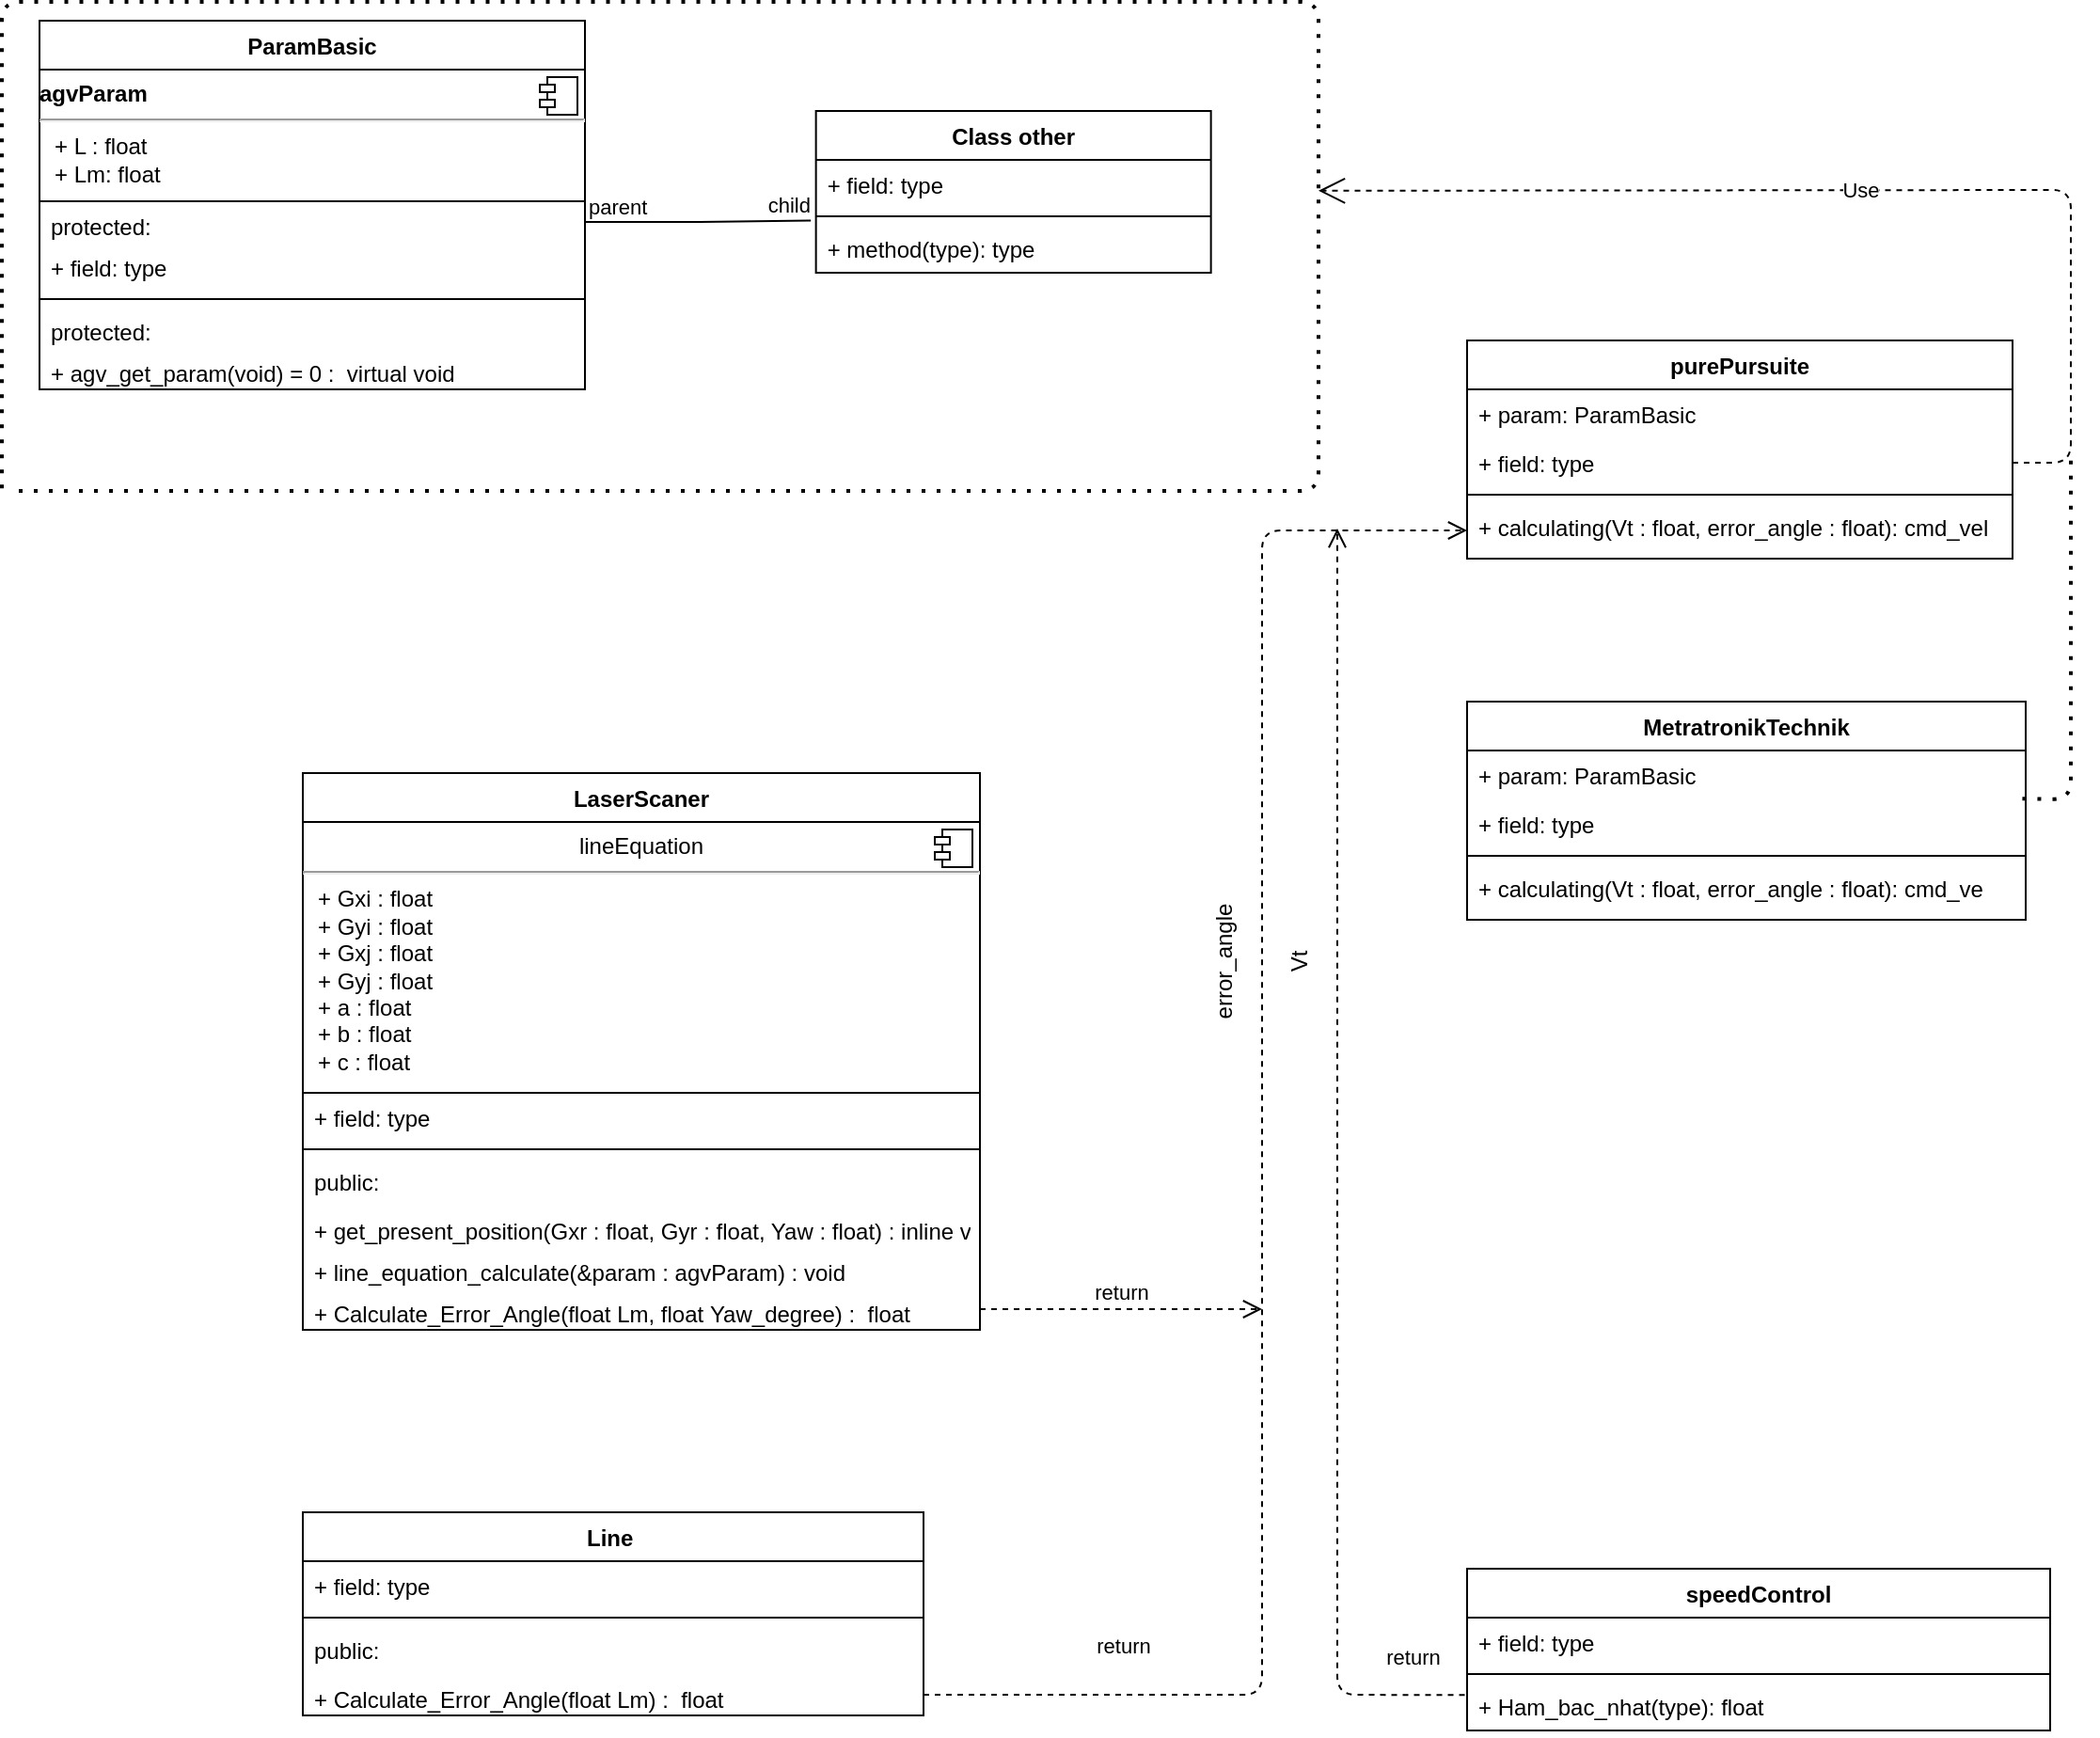 <mxfile version="14.5.1" type="github">
  <diagram id="C5RBs43oDa-KdzZeNtuy" name="Page-1">
    <mxGraphModel dx="1621" dy="927" grid="1" gridSize="10" guides="1" tooltips="1" connect="1" arrows="1" fold="1" page="1" pageScale="1" pageWidth="827" pageHeight="1169" math="0" shadow="0">
      <root>
        <mxCell id="WIyWlLk6GJQsqaUBKTNV-0" />
        <mxCell id="WIyWlLk6GJQsqaUBKTNV-1" parent="WIyWlLk6GJQsqaUBKTNV-0" />
        <mxCell id="Y1bEe3JNFUrRnQP0JQ0u-8" value="ParamBasic" style="swimlane;fontStyle=1;align=center;verticalAlign=top;childLayout=stackLayout;horizontal=1;startSize=26;horizontalStack=0;resizeParent=1;resizeParentMax=0;resizeLast=0;collapsible=1;marginBottom=0;" parent="WIyWlLk6GJQsqaUBKTNV-1" vertex="1">
          <mxGeometry x="40" y="30" width="290" height="196" as="geometry">
            <mxRectangle x="310" y="380" width="150" height="26" as="alternateBounds" />
          </mxGeometry>
        </mxCell>
        <mxCell id="Y1bEe3JNFUrRnQP0JQ0u-21" value="&lt;p style=&quot;margin: 6px 0px 0px&quot;&gt;&lt;b&gt;agvParam&lt;/b&gt;&lt;/p&gt;&lt;hr&gt;&lt;p style=&quot;margin: 0px ; margin-left: 8px&quot;&gt;+ L : float&lt;br&gt;+ Lm: float&lt;/p&gt;" style="align=left;overflow=fill;html=1;dropTarget=0;" parent="Y1bEe3JNFUrRnQP0JQ0u-8" vertex="1">
          <mxGeometry y="26" width="290" height="70" as="geometry" />
        </mxCell>
        <mxCell id="Y1bEe3JNFUrRnQP0JQ0u-22" value="" style="shape=component;jettyWidth=8;jettyHeight=4;" parent="Y1bEe3JNFUrRnQP0JQ0u-21" vertex="1">
          <mxGeometry x="1" width="20" height="20" relative="1" as="geometry">
            <mxPoint x="-24" y="4" as="offset" />
          </mxGeometry>
        </mxCell>
        <mxCell id="Y1bEe3JNFUrRnQP0JQ0u-19" value="protected:" style="text;strokeColor=none;fillColor=none;align=left;verticalAlign=top;spacingLeft=4;spacingRight=4;overflow=hidden;rotatable=0;points=[[0,0.5],[1,0.5]];portConstraint=eastwest;fontStyle=0" parent="Y1bEe3JNFUrRnQP0JQ0u-8" vertex="1">
          <mxGeometry y="96" width="290" height="22" as="geometry" />
        </mxCell>
        <mxCell id="Y1bEe3JNFUrRnQP0JQ0u-64" value="+ field: type" style="text;strokeColor=none;fillColor=none;align=left;verticalAlign=top;spacingLeft=4;spacingRight=4;overflow=hidden;rotatable=0;points=[[0,0.5],[1,0.5]];portConstraint=eastwest;" parent="Y1bEe3JNFUrRnQP0JQ0u-8" vertex="1">
          <mxGeometry y="118" width="290" height="26" as="geometry" />
        </mxCell>
        <mxCell id="Y1bEe3JNFUrRnQP0JQ0u-10" value="" style="line;strokeWidth=1;fillColor=none;align=left;verticalAlign=middle;spacingTop=-1;spacingLeft=3;spacingRight=3;rotatable=0;labelPosition=right;points=[];portConstraint=eastwest;" parent="Y1bEe3JNFUrRnQP0JQ0u-8" vertex="1">
          <mxGeometry y="144" width="290" height="8" as="geometry" />
        </mxCell>
        <mxCell id="Y1bEe3JNFUrRnQP0JQ0u-20" value="protected:&#xa;&#xa;" style="text;strokeColor=none;fillColor=none;align=left;verticalAlign=top;spacingLeft=4;spacingRight=4;overflow=hidden;rotatable=0;points=[[0,0.5],[1,0.5]];portConstraint=eastwest;fontStyle=0" parent="Y1bEe3JNFUrRnQP0JQ0u-8" vertex="1">
          <mxGeometry y="152" width="290" height="22" as="geometry" />
        </mxCell>
        <mxCell id="Y1bEe3JNFUrRnQP0JQ0u-41" value="+ agv_get_param(void) = 0 :  virtual void" style="text;strokeColor=none;fillColor=none;align=left;verticalAlign=top;spacingLeft=4;spacingRight=4;overflow=hidden;rotatable=0;points=[[0,0.5],[1,0.5]];portConstraint=eastwest;fontStyle=0" parent="Y1bEe3JNFUrRnQP0JQ0u-8" vertex="1">
          <mxGeometry y="174" width="290" height="22" as="geometry" />
        </mxCell>
        <mxCell id="Y1bEe3JNFUrRnQP0JQ0u-30" value="MetratronikTechnik" style="swimlane;fontStyle=1;align=center;verticalAlign=top;childLayout=stackLayout;horizontal=1;startSize=26;horizontalStack=0;resizeParent=1;resizeParentMax=0;resizeLast=0;collapsible=1;marginBottom=0;" parent="WIyWlLk6GJQsqaUBKTNV-1" vertex="1">
          <mxGeometry x="799" y="392" width="297" height="116" as="geometry" />
        </mxCell>
        <mxCell id="Y1bEe3JNFUrRnQP0JQ0u-62" value="+ param: ParamBasic" style="text;strokeColor=none;fillColor=none;align=left;verticalAlign=top;spacingLeft=4;spacingRight=4;overflow=hidden;rotatable=0;points=[[0,0.5],[1,0.5]];portConstraint=eastwest;" parent="Y1bEe3JNFUrRnQP0JQ0u-30" vertex="1">
          <mxGeometry y="26" width="297" height="26" as="geometry" />
        </mxCell>
        <mxCell id="Y1bEe3JNFUrRnQP0JQ0u-31" value="+ field: type" style="text;strokeColor=none;fillColor=none;align=left;verticalAlign=top;spacingLeft=4;spacingRight=4;overflow=hidden;rotatable=0;points=[[0,0.5],[1,0.5]];portConstraint=eastwest;" parent="Y1bEe3JNFUrRnQP0JQ0u-30" vertex="1">
          <mxGeometry y="52" width="297" height="26" as="geometry" />
        </mxCell>
        <mxCell id="Y1bEe3JNFUrRnQP0JQ0u-32" value="" style="line;strokeWidth=1;fillColor=none;align=left;verticalAlign=middle;spacingTop=-1;spacingLeft=3;spacingRight=3;rotatable=0;labelPosition=right;points=[];portConstraint=eastwest;" parent="Y1bEe3JNFUrRnQP0JQ0u-30" vertex="1">
          <mxGeometry y="78" width="297" height="8" as="geometry" />
        </mxCell>
        <mxCell id="Y1bEe3JNFUrRnQP0JQ0u-74" value="+ calculating(Vt : float, error_angle : float): cmd_ve" style="text;strokeColor=none;fillColor=none;align=left;verticalAlign=top;spacingLeft=4;spacingRight=4;overflow=hidden;rotatable=0;points=[[0,0.5],[1,0.5]];portConstraint=eastwest;" parent="Y1bEe3JNFUrRnQP0JQ0u-30" vertex="1">
          <mxGeometry y="86" width="297" height="30" as="geometry" />
        </mxCell>
        <mxCell id="Y1bEe3JNFUrRnQP0JQ0u-37" value="purePursuite" style="swimlane;fontStyle=1;align=center;verticalAlign=top;childLayout=stackLayout;horizontal=1;startSize=26;horizontalStack=0;resizeParent=1;resizeParentMax=0;resizeLast=0;collapsible=1;marginBottom=0;" parent="WIyWlLk6GJQsqaUBKTNV-1" vertex="1">
          <mxGeometry x="799" y="200" width="290" height="116" as="geometry" />
        </mxCell>
        <mxCell id="Y1bEe3JNFUrRnQP0JQ0u-38" value="+ param: ParamBasic" style="text;strokeColor=none;fillColor=none;align=left;verticalAlign=top;spacingLeft=4;spacingRight=4;overflow=hidden;rotatable=0;points=[[0,0.5],[1,0.5]];portConstraint=eastwest;" parent="Y1bEe3JNFUrRnQP0JQ0u-37" vertex="1">
          <mxGeometry y="26" width="290" height="26" as="geometry" />
        </mxCell>
        <mxCell id="Y1bEe3JNFUrRnQP0JQ0u-63" value="+ field: type" style="text;strokeColor=none;fillColor=none;align=left;verticalAlign=top;spacingLeft=4;spacingRight=4;overflow=hidden;rotatable=0;points=[[0,0.5],[1,0.5]];portConstraint=eastwest;" parent="Y1bEe3JNFUrRnQP0JQ0u-37" vertex="1">
          <mxGeometry y="52" width="290" height="26" as="geometry" />
        </mxCell>
        <mxCell id="Y1bEe3JNFUrRnQP0JQ0u-39" value="" style="line;strokeWidth=1;fillColor=none;align=left;verticalAlign=middle;spacingTop=-1;spacingLeft=3;spacingRight=3;rotatable=0;labelPosition=right;points=[];portConstraint=eastwest;" parent="Y1bEe3JNFUrRnQP0JQ0u-37" vertex="1">
          <mxGeometry y="78" width="290" height="8" as="geometry" />
        </mxCell>
        <mxCell id="Y1bEe3JNFUrRnQP0JQ0u-40" value="+ calculating(Vt : float, error_angle : float): cmd_vel" style="text;strokeColor=none;fillColor=none;align=left;verticalAlign=top;spacingLeft=4;spacingRight=4;overflow=hidden;rotatable=0;points=[[0,0.5],[1,0.5]];portConstraint=eastwest;" parent="Y1bEe3JNFUrRnQP0JQ0u-37" vertex="1">
          <mxGeometry y="86" width="290" height="30" as="geometry" />
        </mxCell>
        <mxCell id="Y1bEe3JNFUrRnQP0JQ0u-43" value="LaserScaner" style="swimlane;fontStyle=1;align=center;verticalAlign=top;childLayout=stackLayout;horizontal=1;startSize=26;horizontalStack=0;resizeParent=1;resizeParentMax=0;resizeLast=0;collapsible=1;marginBottom=0;" parent="WIyWlLk6GJQsqaUBKTNV-1" vertex="1">
          <mxGeometry x="180" y="430" width="360" height="296" as="geometry" />
        </mxCell>
        <mxCell id="Y1bEe3JNFUrRnQP0JQ0u-28" value="&lt;p style=&quot;margin: 0px ; margin-top: 6px ; text-align: center&quot;&gt;lineEquation&lt;/p&gt;&lt;hr&gt;&lt;p style=&quot;margin: 0px ; margin-left: 8px&quot;&gt;+ Gxi : float&amp;nbsp; &amp;nbsp;&lt;/p&gt;&lt;p style=&quot;margin: 0px ; margin-left: 8px&quot;&gt;+ Gyi : float&lt;/p&gt;&lt;p style=&quot;margin: 0px ; margin-left: 8px&quot;&gt;+ Gxj : float&amp;nbsp;&amp;nbsp;&lt;/p&gt;&lt;p style=&quot;margin: 0px ; margin-left: 8px&quot;&gt;+ Gyj : float&lt;/p&gt;&lt;p style=&quot;margin: 0px ; margin-left: 8px&quot;&gt;+ a : float&lt;/p&gt;&lt;p style=&quot;margin: 0px ; margin-left: 8px&quot;&gt;+ b : float&amp;nbsp; &amp;nbsp; &amp;nbsp;&lt;span&gt;&amp;nbsp; &amp;nbsp;&lt;/span&gt;&lt;/p&gt;&lt;p style=&quot;margin: 0px ; margin-left: 8px&quot;&gt;+ c : float&amp;nbsp;&amp;nbsp;&lt;/p&gt;" style="align=left;overflow=fill;html=1;dropTarget=0;" parent="Y1bEe3JNFUrRnQP0JQ0u-43" vertex="1">
          <mxGeometry y="26" width="360" height="144" as="geometry" />
        </mxCell>
        <mxCell id="Y1bEe3JNFUrRnQP0JQ0u-29" value="" style="shape=component;jettyWidth=8;jettyHeight=4;" parent="Y1bEe3JNFUrRnQP0JQ0u-28" vertex="1">
          <mxGeometry x="1" width="20" height="20" relative="1" as="geometry">
            <mxPoint x="-24" y="4" as="offset" />
          </mxGeometry>
        </mxCell>
        <mxCell id="Y1bEe3JNFUrRnQP0JQ0u-44" value="+ field: type" style="text;strokeColor=none;fillColor=none;align=left;verticalAlign=top;spacingLeft=4;spacingRight=4;overflow=hidden;rotatable=0;points=[[0,0.5],[1,0.5]];portConstraint=eastwest;" parent="Y1bEe3JNFUrRnQP0JQ0u-43" vertex="1">
          <mxGeometry y="170" width="360" height="26" as="geometry" />
        </mxCell>
        <mxCell id="Y1bEe3JNFUrRnQP0JQ0u-45" value="" style="line;strokeWidth=1;fillColor=none;align=left;verticalAlign=middle;spacingTop=-1;spacingLeft=3;spacingRight=3;rotatable=0;labelPosition=right;points=[];portConstraint=eastwest;" parent="Y1bEe3JNFUrRnQP0JQ0u-43" vertex="1">
          <mxGeometry y="196" width="360" height="8" as="geometry" />
        </mxCell>
        <mxCell id="Y1bEe3JNFUrRnQP0JQ0u-66" value="public:" style="text;strokeColor=none;fillColor=none;align=left;verticalAlign=top;spacingLeft=4;spacingRight=4;overflow=hidden;rotatable=0;points=[[0,0.5],[1,0.5]];portConstraint=eastwest;" parent="Y1bEe3JNFUrRnQP0JQ0u-43" vertex="1">
          <mxGeometry y="204" width="360" height="26" as="geometry" />
        </mxCell>
        <mxCell id="Y1bEe3JNFUrRnQP0JQ0u-15" value="+ get_present_position(Gxr : float, Gyr : float, Yaw : float) : inline void" style="text;strokeColor=none;fillColor=none;align=left;verticalAlign=top;spacingLeft=4;spacingRight=4;overflow=hidden;rotatable=0;points=[[0,0.5],[1,0.5]];portConstraint=eastwest;fontStyle=0" parent="Y1bEe3JNFUrRnQP0JQ0u-43" vertex="1">
          <mxGeometry y="230" width="360" height="22" as="geometry" />
        </mxCell>
        <mxCell id="Y1bEe3JNFUrRnQP0JQ0u-27" value="+ line_equation_calculate(&amp;param : agvParam) : void" style="text;strokeColor=none;fillColor=none;align=left;verticalAlign=top;spacingLeft=4;spacingRight=4;overflow=hidden;rotatable=0;points=[[0,0.5],[1,0.5]];portConstraint=eastwest;fontStyle=0" parent="Y1bEe3JNFUrRnQP0JQ0u-43" vertex="1">
          <mxGeometry y="252" width="360" height="22" as="geometry" />
        </mxCell>
        <mxCell id="Y1bEe3JNFUrRnQP0JQ0u-65" value="+ Calculate_Error_Angle(float Lm, float Yaw_degree) :  float" style="text;strokeColor=none;fillColor=none;align=left;verticalAlign=top;spacingLeft=4;spacingRight=4;overflow=hidden;rotatable=0;points=[[0,0.5],[1,0.5]];portConstraint=eastwest;fontStyle=0" parent="Y1bEe3JNFUrRnQP0JQ0u-43" vertex="1">
          <mxGeometry y="274" width="360" height="22" as="geometry" />
        </mxCell>
        <mxCell id="Y1bEe3JNFUrRnQP0JQ0u-52" value="Line " style="swimlane;fontStyle=1;align=center;verticalAlign=top;childLayout=stackLayout;horizontal=1;startSize=26;horizontalStack=0;resizeParent=1;resizeParentMax=0;resizeLast=0;collapsible=1;marginBottom=0;" parent="WIyWlLk6GJQsqaUBKTNV-1" vertex="1">
          <mxGeometry x="180" y="823" width="330" height="108" as="geometry" />
        </mxCell>
        <mxCell id="Y1bEe3JNFUrRnQP0JQ0u-53" value="+ field: type" style="text;strokeColor=none;fillColor=none;align=left;verticalAlign=top;spacingLeft=4;spacingRight=4;overflow=hidden;rotatable=0;points=[[0,0.5],[1,0.5]];portConstraint=eastwest;" parent="Y1bEe3JNFUrRnQP0JQ0u-52" vertex="1">
          <mxGeometry y="26" width="330" height="26" as="geometry" />
        </mxCell>
        <mxCell id="Y1bEe3JNFUrRnQP0JQ0u-54" value="" style="line;strokeWidth=1;fillColor=none;align=left;verticalAlign=middle;spacingTop=-1;spacingLeft=3;spacingRight=3;rotatable=0;labelPosition=right;points=[];portConstraint=eastwest;" parent="Y1bEe3JNFUrRnQP0JQ0u-52" vertex="1">
          <mxGeometry y="52" width="330" height="8" as="geometry" />
        </mxCell>
        <mxCell id="Y1bEe3JNFUrRnQP0JQ0u-68" value="public:" style="text;strokeColor=none;fillColor=none;align=left;verticalAlign=top;spacingLeft=4;spacingRight=4;overflow=hidden;rotatable=0;points=[[0,0.5],[1,0.5]];portConstraint=eastwest;" parent="Y1bEe3JNFUrRnQP0JQ0u-52" vertex="1">
          <mxGeometry y="60" width="330" height="26" as="geometry" />
        </mxCell>
        <mxCell id="Y1bEe3JNFUrRnQP0JQ0u-69" value="+ Calculate_Error_Angle(float Lm) :  float" style="text;strokeColor=none;fillColor=none;align=left;verticalAlign=top;spacingLeft=4;spacingRight=4;overflow=hidden;rotatable=0;points=[[0,0.5],[1,0.5]];portConstraint=eastwest;fontStyle=0" parent="Y1bEe3JNFUrRnQP0JQ0u-52" vertex="1">
          <mxGeometry y="86" width="330" height="22" as="geometry" />
        </mxCell>
        <mxCell id="Y1bEe3JNFUrRnQP0JQ0u-71" value="return" style="html=1;verticalAlign=bottom;endArrow=open;dashed=1;endSize=8;exitX=1;exitY=0.5;exitDx=0;exitDy=0;entryX=0;entryY=0.5;entryDx=0;entryDy=0;" parent="WIyWlLk6GJQsqaUBKTNV-1" source="Y1bEe3JNFUrRnQP0JQ0u-69" target="Y1bEe3JNFUrRnQP0JQ0u-40" edge="1">
          <mxGeometry x="-0.766" y="17" relative="1" as="geometry">
            <mxPoint x="770" y="880" as="sourcePoint" />
            <mxPoint x="720" y="530" as="targetPoint" />
            <Array as="points">
              <mxPoint x="690" y="920" />
              <mxPoint x="690" y="880" />
              <mxPoint x="690" y="301" />
            </Array>
            <mxPoint as="offset" />
          </mxGeometry>
        </mxCell>
        <mxCell id="Y1bEe3JNFUrRnQP0JQ0u-72" value="return" style="html=1;verticalAlign=bottom;endArrow=open;dashed=1;endSize=8;exitX=1;exitY=0.5;exitDx=0;exitDy=0;" parent="WIyWlLk6GJQsqaUBKTNV-1" source="Y1bEe3JNFUrRnQP0JQ0u-65" edge="1">
          <mxGeometry relative="1" as="geometry">
            <mxPoint x="690" y="600" as="sourcePoint" />
            <mxPoint x="690" y="715" as="targetPoint" />
            <Array as="points" />
          </mxGeometry>
        </mxCell>
        <mxCell id="Y1bEe3JNFUrRnQP0JQ0u-73" value="error_angle&lt;br&gt;" style="text;html=1;strokeColor=none;fillColor=none;align=center;verticalAlign=middle;whiteSpace=wrap;rounded=0;rotation=270;" parent="WIyWlLk6GJQsqaUBKTNV-1" vertex="1">
          <mxGeometry x="650" y="520" width="40" height="20" as="geometry" />
        </mxCell>
        <mxCell id="Y1bEe3JNFUrRnQP0JQ0u-75" value="speedControl" style="swimlane;fontStyle=1;align=center;verticalAlign=top;childLayout=stackLayout;horizontal=1;startSize=26;horizontalStack=0;resizeParent=1;resizeParentMax=0;resizeLast=0;collapsible=1;marginBottom=0;" parent="WIyWlLk6GJQsqaUBKTNV-1" vertex="1">
          <mxGeometry x="799" y="853" width="310" height="86" as="geometry" />
        </mxCell>
        <mxCell id="Y1bEe3JNFUrRnQP0JQ0u-76" value="+ field: type" style="text;strokeColor=none;fillColor=none;align=left;verticalAlign=top;spacingLeft=4;spacingRight=4;overflow=hidden;rotatable=0;points=[[0,0.5],[1,0.5]];portConstraint=eastwest;" parent="Y1bEe3JNFUrRnQP0JQ0u-75" vertex="1">
          <mxGeometry y="26" width="310" height="26" as="geometry" />
        </mxCell>
        <mxCell id="Y1bEe3JNFUrRnQP0JQ0u-77" value="" style="line;strokeWidth=1;fillColor=none;align=left;verticalAlign=middle;spacingTop=-1;spacingLeft=3;spacingRight=3;rotatable=0;labelPosition=right;points=[];portConstraint=eastwest;" parent="Y1bEe3JNFUrRnQP0JQ0u-75" vertex="1">
          <mxGeometry y="52" width="310" height="8" as="geometry" />
        </mxCell>
        <mxCell id="Y1bEe3JNFUrRnQP0JQ0u-78" value="+ Ham_bac_nhat(type): float" style="text;strokeColor=none;fillColor=none;align=left;verticalAlign=top;spacingLeft=4;spacingRight=4;overflow=hidden;rotatable=0;points=[[0,0.5],[1,0.5]];portConstraint=eastwest;" parent="Y1bEe3JNFUrRnQP0JQ0u-75" vertex="1">
          <mxGeometry y="60" width="310" height="26" as="geometry" />
        </mxCell>
        <mxCell id="Y1bEe3JNFUrRnQP0JQ0u-79" value="return" style="html=1;verticalAlign=bottom;endArrow=open;dashed=1;endSize=8;exitX=-0.004;exitY=0.276;exitDx=0;exitDy=0;exitPerimeter=0;" parent="WIyWlLk6GJQsqaUBKTNV-1" source="Y1bEe3JNFUrRnQP0JQ0u-78" edge="1">
          <mxGeometry x="-0.919" y="-11" relative="1" as="geometry">
            <mxPoint x="790" y="680" as="sourcePoint" />
            <mxPoint x="730" y="300" as="targetPoint" />
            <Array as="points">
              <mxPoint x="730" y="920" />
              <mxPoint x="730" y="677" />
            </Array>
            <mxPoint as="offset" />
          </mxGeometry>
        </mxCell>
        <mxCell id="Y1bEe3JNFUrRnQP0JQ0u-80" value="Vt" style="text;html=1;strokeColor=none;fillColor=none;align=center;verticalAlign=middle;whiteSpace=wrap;rounded=0;rotation=270;" parent="WIyWlLk6GJQsqaUBKTNV-1" vertex="1">
          <mxGeometry x="690" y="520" width="40" height="20" as="geometry" />
        </mxCell>
        <mxCell id="jTAjqoJvBVcKNJrvRw4M-0" value="Class other" style="swimlane;fontStyle=1;align=center;verticalAlign=top;childLayout=stackLayout;horizontal=1;startSize=26;horizontalStack=0;resizeParent=1;resizeParentMax=0;resizeLast=0;collapsible=1;marginBottom=0;" vertex="1" parent="WIyWlLk6GJQsqaUBKTNV-1">
          <mxGeometry x="452.82" y="78" width="210" height="86" as="geometry" />
        </mxCell>
        <mxCell id="jTAjqoJvBVcKNJrvRw4M-1" value="+ field: type" style="text;strokeColor=none;fillColor=none;align=left;verticalAlign=top;spacingLeft=4;spacingRight=4;overflow=hidden;rotatable=0;points=[[0,0.5],[1,0.5]];portConstraint=eastwest;" vertex="1" parent="jTAjqoJvBVcKNJrvRw4M-0">
          <mxGeometry y="26" width="210" height="26" as="geometry" />
        </mxCell>
        <mxCell id="jTAjqoJvBVcKNJrvRw4M-2" value="" style="line;strokeWidth=1;fillColor=none;align=left;verticalAlign=middle;spacingTop=-1;spacingLeft=3;spacingRight=3;rotatable=0;labelPosition=right;points=[];portConstraint=eastwest;" vertex="1" parent="jTAjqoJvBVcKNJrvRw4M-0">
          <mxGeometry y="52" width="210" height="8" as="geometry" />
        </mxCell>
        <mxCell id="jTAjqoJvBVcKNJrvRw4M-3" value="+ method(type): type" style="text;strokeColor=none;fillColor=none;align=left;verticalAlign=top;spacingLeft=4;spacingRight=4;overflow=hidden;rotatable=0;points=[[0,0.5],[1,0.5]];portConstraint=eastwest;" vertex="1" parent="jTAjqoJvBVcKNJrvRw4M-0">
          <mxGeometry y="60" width="210" height="26" as="geometry" />
        </mxCell>
        <mxCell id="jTAjqoJvBVcKNJrvRw4M-5" value="" style="endArrow=none;html=1;edgeStyle=orthogonalEdgeStyle;exitX=1;exitY=0.5;exitDx=0;exitDy=0;entryX=-0.013;entryY=-0.066;entryDx=0;entryDy=0;entryPerimeter=0;" edge="1" parent="WIyWlLk6GJQsqaUBKTNV-1" source="Y1bEe3JNFUrRnQP0JQ0u-19" target="jTAjqoJvBVcKNJrvRw4M-3">
          <mxGeometry relative="1" as="geometry">
            <mxPoint x="420" y="190" as="sourcePoint" />
            <mxPoint x="580" y="190" as="targetPoint" />
          </mxGeometry>
        </mxCell>
        <mxCell id="jTAjqoJvBVcKNJrvRw4M-6" value="parent" style="edgeLabel;resizable=0;html=1;align=left;verticalAlign=bottom;" connectable="0" vertex="1" parent="jTAjqoJvBVcKNJrvRw4M-5">
          <mxGeometry x="-1" relative="1" as="geometry" />
        </mxCell>
        <mxCell id="jTAjqoJvBVcKNJrvRw4M-7" value="child" style="edgeLabel;resizable=0;html=1;align=right;verticalAlign=bottom;" connectable="0" vertex="1" parent="jTAjqoJvBVcKNJrvRw4M-5">
          <mxGeometry x="1" relative="1" as="geometry" />
        </mxCell>
        <mxCell id="jTAjqoJvBVcKNJrvRw4M-8" value="Use" style="endArrow=open;endSize=12;dashed=1;html=1;exitX=1;exitY=0.5;exitDx=0;exitDy=0;" edge="1" parent="WIyWlLk6GJQsqaUBKTNV-1" source="Y1bEe3JNFUrRnQP0JQ0u-63">
          <mxGeometry width="160" relative="1" as="geometry">
            <mxPoint x="1120" y="120.41" as="sourcePoint" />
            <mxPoint x="720" y="120.41" as="targetPoint" />
            <Array as="points">
              <mxPoint x="1120" y="265" />
              <mxPoint x="1120" y="120" />
            </Array>
          </mxGeometry>
        </mxCell>
        <mxCell id="jTAjqoJvBVcKNJrvRw4M-9" value="" style="endArrow=none;dashed=1;html=1;dashPattern=1 3;strokeWidth=2;" edge="1" parent="WIyWlLk6GJQsqaUBKTNV-1">
          <mxGeometry width="50" height="50" relative="1" as="geometry">
            <mxPoint x="29" y="280" as="sourcePoint" />
            <mxPoint x="20" y="280" as="targetPoint" />
            <Array as="points">
              <mxPoint x="720" y="280" />
              <mxPoint x="720" y="20" />
              <mxPoint x="20" y="20" />
            </Array>
          </mxGeometry>
        </mxCell>
        <mxCell id="jTAjqoJvBVcKNJrvRw4M-10" value="" style="endArrow=none;dashed=1;html=1;dashPattern=1 3;strokeWidth=2;exitX=0.994;exitY=-0.016;exitDx=0;exitDy=0;exitPerimeter=0;" edge="1" parent="WIyWlLk6GJQsqaUBKTNV-1" source="Y1bEe3JNFUrRnQP0JQ0u-31">
          <mxGeometry width="50" height="50" relative="1" as="geometry">
            <mxPoint x="610" y="460" as="sourcePoint" />
            <mxPoint x="1120" y="260" as="targetPoint" />
            <Array as="points">
              <mxPoint x="1120" y="444" />
            </Array>
          </mxGeometry>
        </mxCell>
      </root>
    </mxGraphModel>
  </diagram>
</mxfile>
